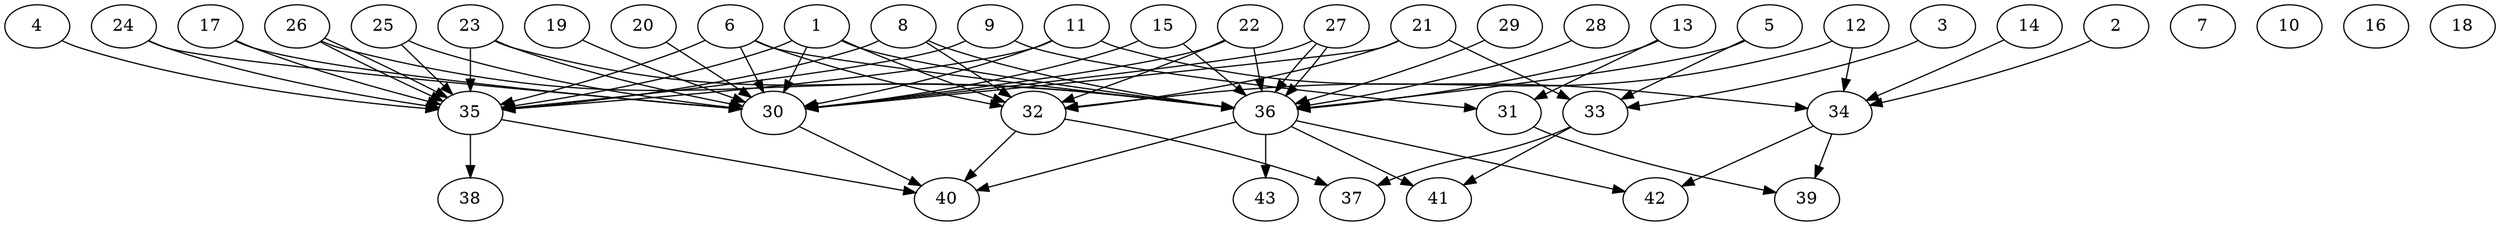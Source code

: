 // DAG (tier=3-complex, mode=data, n=43, ccr=0.513, fat=0.771, density=0.601, regular=0.382, jump=0.221, mindata=4194304, maxdata=33554432)
// DAG automatically generated by daggen at Sun Aug 24 16:33:35 2025
// /home/ermia/Project/Environments/daggen/bin/daggen --dot --ccr 0.513 --fat 0.771 --regular 0.382 --density 0.601 --jump 0.221 --mindata 4194304 --maxdata 33554432 -n 43 
digraph G {
  1 [size="12782243320206123008", alpha="0.05", expect_size="6391121660103061504"]
  1 -> 30 [size ="5397089668300800"]
  1 -> 32 [size ="5397089668300800"]
  1 -> 35 [size ="5397089668300800"]
  1 -> 36 [size ="5397089668300800"]
  2 [size="277361486883370272", alpha="0.11", expect_size="138680743441685136"]
  2 -> 34 [size ="4997107618414592"]
  3 [size="5043255036164284874752", alpha="0.04", expect_size="2521627518082142437376"]
  3 -> 33 [size ="2352685852393472"]
  4 [size="26453874479918070366208", alpha="0.14", expect_size="13226937239959035183104"]
  4 -> 35 [size ="7102580740063232"]
  5 [size="6735860124222044", alpha="0.08", expect_size="3367930062111022"]
  5 -> 33 [size ="155827621068800"]
  5 -> 36 [size ="155827621068800"]
  6 [size="4438284912012032000", alpha="0.09", expect_size="2219142456006016000"]
  6 -> 30 [size ="1681725323214848"]
  6 -> 32 [size ="1681725323214848"]
  6 -> 35 [size ="1681725323214848"]
  6 -> 36 [size ="1681725323214848"]
  7 [size="15930205926097632100352", alpha="0.20", expect_size="7965102963048816050176"]
  8 [size="6789225082270902272", alpha="0.07", expect_size="3394612541135451136"]
  8 -> 32 [size ="4062301166501888"]
  8 -> 35 [size ="4062301166501888"]
  8 -> 36 [size ="4062301166501888"]
  9 [size="38477874159469816", alpha="0.18", expect_size="19238937079734908"]
  9 -> 31 [size ="735550864621568"]
  9 -> 35 [size ="735550864621568"]
  10 [size="12121655551405523468288", alpha="0.02", expect_size="6060827775702761734144"]
  11 [size="16088264476208238952448", alpha="0.12", expect_size="8044132238104119476224"]
  11 -> 30 [size ="5098347715100672"]
  11 -> 34 [size ="5098347715100672"]
  11 -> 35 [size ="5098347715100672"]
  12 [size="5336264854126468096", alpha="0.09", expect_size="2668132427063234048"]
  12 -> 32 [size ="2329702878412800"]
  12 -> 34 [size ="2329702878412800"]
  13 [size="16473022798396154", alpha="0.14", expect_size="8236511399198077"]
  13 -> 31 [size ="1590819320496128"]
  13 -> 36 [size ="1590819320496128"]
  14 [size="197420785466073600", alpha="0.12", expect_size="98710392733036800"]
  14 -> 34 [size ="7352246022963200"]
  15 [size="16148593460938614784", alpha="0.12", expect_size="8074296730469307392"]
  15 -> 30 [size ="8448252890316800"]
  15 -> 36 [size ="8448252890316800"]
  16 [size="273651051985524512", alpha="0.04", expect_size="136825525992762256"]
  17 [size="2896751031805347364864", alpha="0.20", expect_size="1448375515902673682432"]
  17 -> 30 [size ="1625663920406528"]
  17 -> 35 [size ="1625663920406528"]
  18 [size="1193585046231655120896", alpha="0.19", expect_size="596792523115827560448"]
  19 [size="1215602941966845440", alpha="0.13", expect_size="607801470983422720"]
  19 -> 30 [size ="986254086766592"]
  20 [size="11942547751412696", alpha="0.07", expect_size="5971273875706348"]
  20 -> 30 [size ="219988233289728"]
  21 [size="445841064404812480", alpha="0.15", expect_size="222920532202406240"]
  21 -> 30 [size ="7054819328000000"]
  21 -> 32 [size ="7054819328000000"]
  21 -> 33 [size ="7054819328000000"]
  22 [size="1286865684303736320", alpha="0.06", expect_size="643432842151868160"]
  22 -> 30 [size ="1491904671776768"]
  22 -> 32 [size ="1491904671776768"]
  22 -> 36 [size ="1491904671776768"]
  23 [size="315069373850890048", alpha="0.15", expect_size="157534686925445024"]
  23 -> 30 [size ="5171402692886528"]
  23 -> 35 [size ="5171402692886528"]
  23 -> 36 [size ="5171402692886528"]
  24 [size="6613910933313509392384", alpha="0.17", expect_size="3306955466656754696192"]
  24 -> 30 [size ="2818786709209088"]
  24 -> 35 [size ="2818786709209088"]
  25 [size="4250469929705501884416", alpha="0.13", expect_size="2125234964852750942208"]
  25 -> 30 [size ="2099171649650688"]
  25 -> 35 [size ="2099171649650688"]
  26 [size="7432447287095919116288", alpha="0.15", expect_size="3716223643547959558144"]
  26 -> 35 [size ="3046804199309312"]
  26 -> 35 [size ="3046804199309312"]
  26 -> 36 [size ="3046804199309312"]
  27 [size="1130105333141473329152", alpha="0.05", expect_size="565052666570736664576"]
  27 -> 30 [size ="867965780099072"]
  27 -> 36 [size ="867965780099072"]
  27 -> 36 [size ="867965780099072"]
  28 [size="14878877381534478336", alpha="0.16", expect_size="7439438690767239168"]
  28 -> 36 [size ="7698955580211200"]
  29 [size="146949133061599456", alpha="0.17", expect_size="73474566530799728"]
  29 -> 36 [size ="3179307799150592"]
  30 [size="409846788615529280", alpha="0.12", expect_size="204923394307764640"]
  30 -> 40 [size ="6998493650485248"]
  31 [size="61600442996200912", alpha="0.07", expect_size="30800221498100456"]
  31 -> 39 [size ="6770204604366848"]
  32 [size="24743846426687918047232", alpha="0.05", expect_size="12371923213343959023616"]
  32 -> 37 [size ="6793101880328192"]
  32 -> 40 [size ="6793101880328192"]
  33 [size="1597083479898587136000", alpha="0.16", expect_size="798541739949293568000"]
  33 -> 37 [size ="1093054287052800"]
  33 -> 41 [size ="1093054287052800"]
  34 [size="12106799700443121664", alpha="0.02", expect_size="6053399850221560832"]
  34 -> 39 [size ="7352742720831488"]
  34 -> 42 [size ="7352742720831488"]
  35 [size="7912767001318129664000", alpha="0.09", expect_size="3956383500659064832000"]
  35 -> 38 [size ="3176695385292800"]
  35 -> 40 [size ="3176695385292800"]
  36 [size="186402305848644352", alpha="0.01", expect_size="93201152924322176"]
  36 -> 40 [size ="2990472993701888"]
  36 -> 41 [size ="2990472993701888"]
  36 -> 42 [size ="2990472993701888"]
  36 -> 43 [size ="2990472993701888"]
  37 [size="10955613277581322240", alpha="0.10", expect_size="5477806638790661120"]
  38 [size="2509759130629161984", alpha="0.10", expect_size="1254879565314580992"]
  39 [size="260135883642708688896", alpha="0.18", expect_size="130067941821354344448"]
  40 [size="2435669482506598912", alpha="0.19", expect_size="1217834741253299456"]
  41 [size="202111532589786333184", alpha="0.19", expect_size="101055766294893166592"]
  42 [size="3093723483452301824", alpha="0.01", expect_size="1546861741726150912"]
  43 [size="24821761365459844", alpha="0.14", expect_size="12410880682729922"]
}
